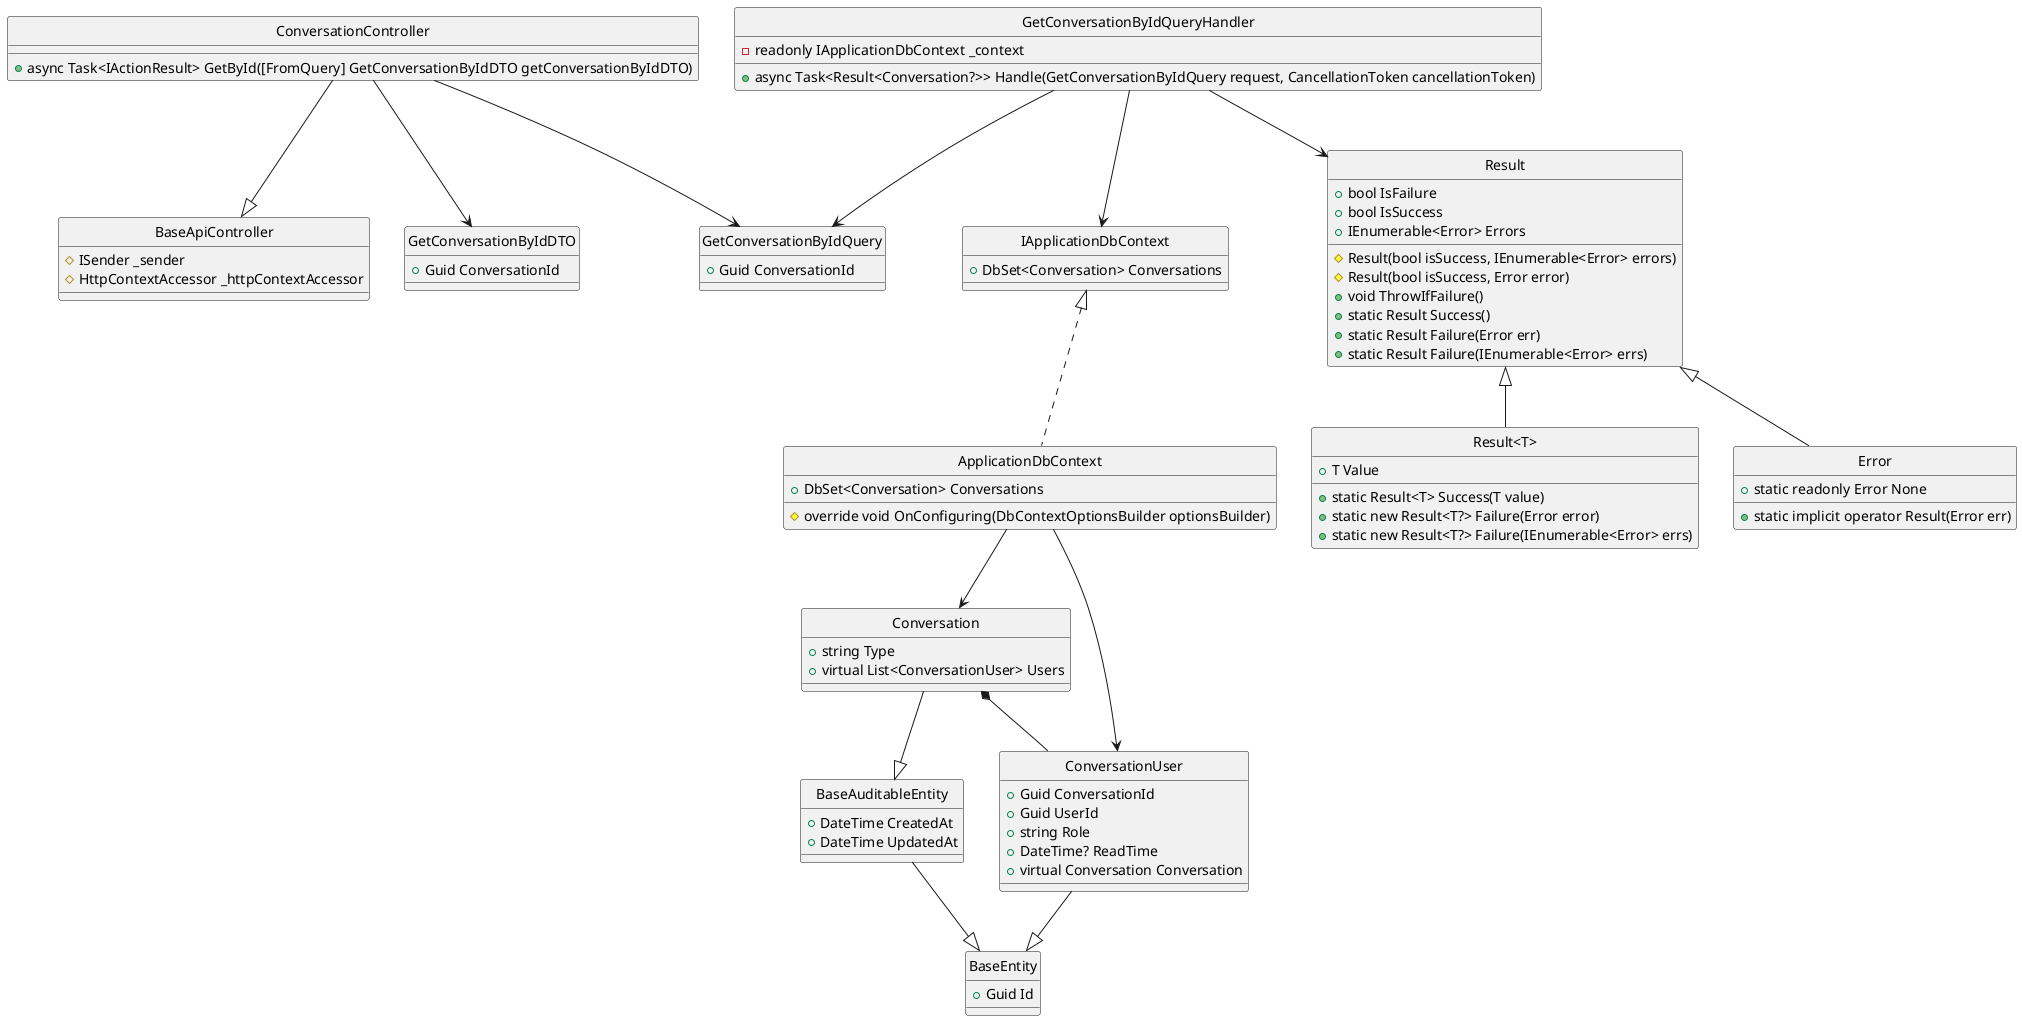 @startuml 
hide circle

class BaseApiController {
    #ISender _sender
    #HttpContextAccessor _httpContextAccessor
}

class ConversationController {
    +async Task<IActionResult> GetById([FromQuery] GetConversationByIdDTO getConversationByIdDTO)
}

class GetConversationByIdQuery {
    +Guid ConversationId
}

class GetConversationByIdQueryHandler {
    -readonly IApplicationDbContext _context
    +async Task<Result<Conversation?>> Handle(GetConversationByIdQuery request, CancellationToken cancellationToken)
}

class IApplicationDbContext {
    +DbSet<Conversation> Conversations
}

class ApplicationDbContext {
    +DbSet<Conversation> Conversations
    #override void OnConfiguring(DbContextOptionsBuilder optionsBuilder)
}

class Result {
    +bool IsFailure
    +bool IsSuccess
    +IEnumerable<Error> Errors
    #Result(bool isSuccess, IEnumerable<Error> errors)
    #Result(bool isSuccess, Error error)
    +void ThrowIfFailure()
    +static Result Success()
    +static Result Failure(Error err)
    +static Result Failure(IEnumerable<Error> errs)
}

class "Result<T>" {
    +T Value
    +static Result<T> Success(T value)
    +static new Result<T?> Failure(Error error)
    +static new Result<T?> Failure(IEnumerable<Error> errs)
}

class Error {
    +static readonly Error None
    +static implicit operator Result(Error err)
}

class GetConversationByIdDTO {
    +Guid ConversationId
}

class BaseEntity {
    +Guid Id
}

class BaseAuditableEntity{
    +DateTime CreatedAt
    +DateTime UpdatedAt
}

class Conversation {
    +string Type
    +virtual List<ConversationUser> Users
}

class ConversationUser {
    +Guid ConversationId
    +Guid UserId
    +string Role 
    +DateTime? ReadTime
    +virtual Conversation Conversation
}

ConversationController --|> BaseApiController
ConversationController --> GetConversationByIdQuery
ConversationController --> GetConversationByIdDTO
GetConversationByIdQueryHandler --> GetConversationByIdQuery
GetConversationByIdQueryHandler --> Result
GetConversationByIdQueryHandler --> IApplicationDbContext
IApplicationDbContext <|.. ApplicationDbContext
Result <|-- Error
Result <|-- "Result<T>"
ApplicationDbContext --> ConversationUser
ApplicationDbContext --> Conversation
ConversationUser --|> BaseEntity
Conversation --|> BaseAuditableEntity
Conversation *-- ConversationUser
BaseAuditableEntity --|>BaseEntity
@enduml